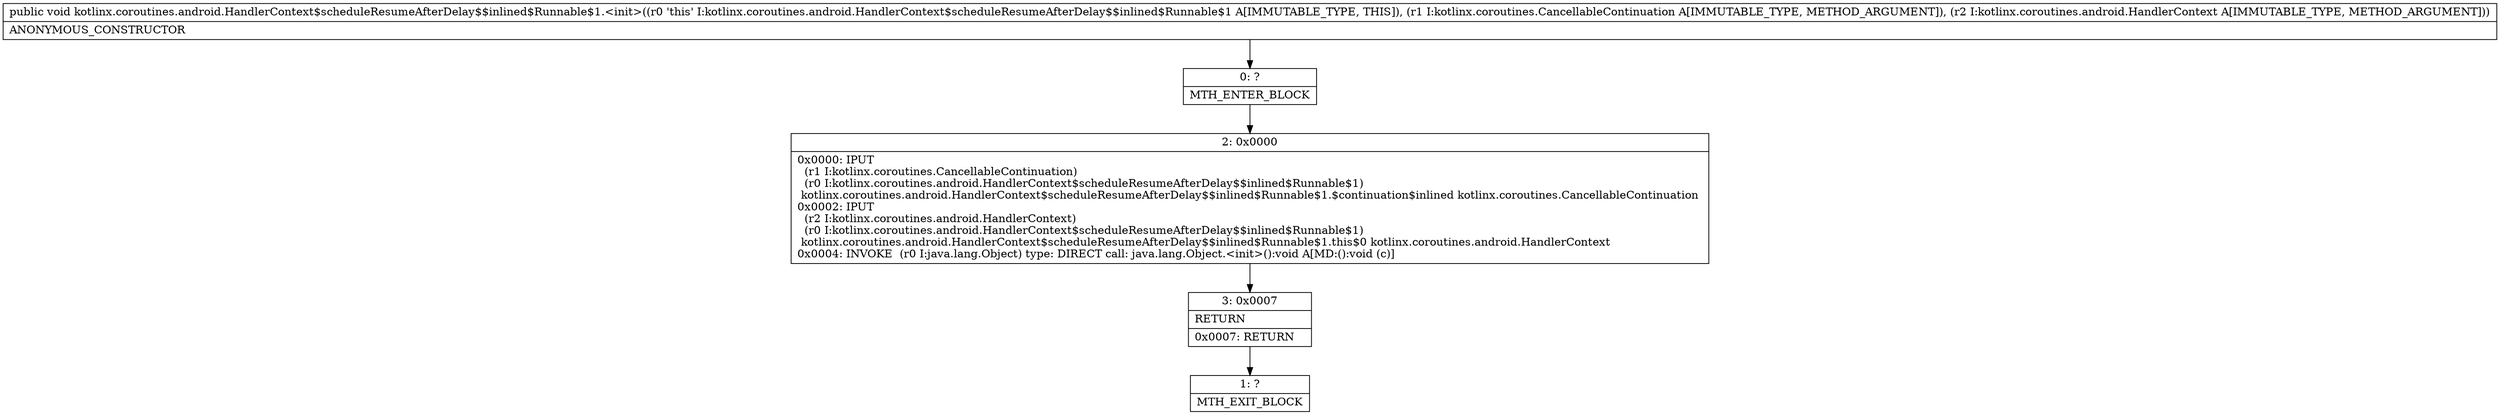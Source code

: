 digraph "CFG forkotlinx.coroutines.android.HandlerContext$scheduleResumeAfterDelay$$inlined$Runnable$1.\<init\>(Lkotlinx\/coroutines\/CancellableContinuation;Lkotlinx\/coroutines\/android\/HandlerContext;)V" {
Node_0 [shape=record,label="{0\:\ ?|MTH_ENTER_BLOCK\l}"];
Node_2 [shape=record,label="{2\:\ 0x0000|0x0000: IPUT  \l  (r1 I:kotlinx.coroutines.CancellableContinuation)\l  (r0 I:kotlinx.coroutines.android.HandlerContext$scheduleResumeAfterDelay$$inlined$Runnable$1)\l kotlinx.coroutines.android.HandlerContext$scheduleResumeAfterDelay$$inlined$Runnable$1.$continuation$inlined kotlinx.coroutines.CancellableContinuation \l0x0002: IPUT  \l  (r2 I:kotlinx.coroutines.android.HandlerContext)\l  (r0 I:kotlinx.coroutines.android.HandlerContext$scheduleResumeAfterDelay$$inlined$Runnable$1)\l kotlinx.coroutines.android.HandlerContext$scheduleResumeAfterDelay$$inlined$Runnable$1.this$0 kotlinx.coroutines.android.HandlerContext \l0x0004: INVOKE  (r0 I:java.lang.Object) type: DIRECT call: java.lang.Object.\<init\>():void A[MD:():void (c)]\l}"];
Node_3 [shape=record,label="{3\:\ 0x0007|RETURN\l|0x0007: RETURN   \l}"];
Node_1 [shape=record,label="{1\:\ ?|MTH_EXIT_BLOCK\l}"];
MethodNode[shape=record,label="{public void kotlinx.coroutines.android.HandlerContext$scheduleResumeAfterDelay$$inlined$Runnable$1.\<init\>((r0 'this' I:kotlinx.coroutines.android.HandlerContext$scheduleResumeAfterDelay$$inlined$Runnable$1 A[IMMUTABLE_TYPE, THIS]), (r1 I:kotlinx.coroutines.CancellableContinuation A[IMMUTABLE_TYPE, METHOD_ARGUMENT]), (r2 I:kotlinx.coroutines.android.HandlerContext A[IMMUTABLE_TYPE, METHOD_ARGUMENT]))  | ANONYMOUS_CONSTRUCTOR\l}"];
MethodNode -> Node_0;Node_0 -> Node_2;
Node_2 -> Node_3;
Node_3 -> Node_1;
}

